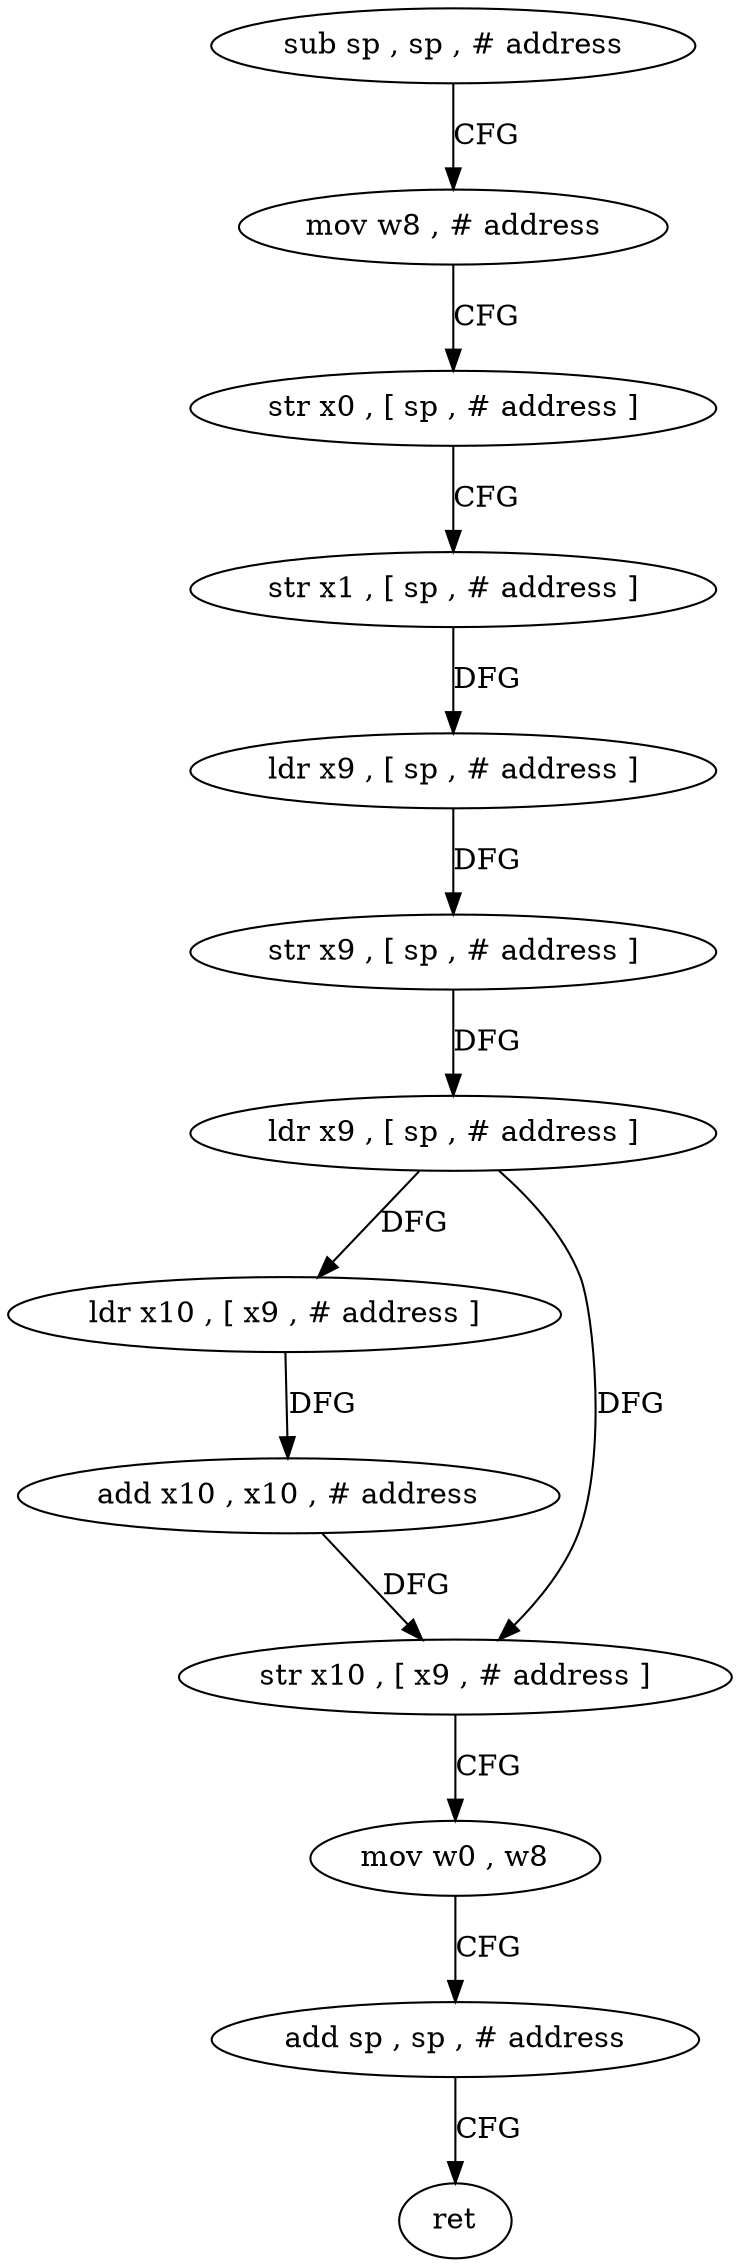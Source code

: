 digraph "func" {
"4214592" [label = "sub sp , sp , # address" ]
"4214596" [label = "mov w8 , # address" ]
"4214600" [label = "str x0 , [ sp , # address ]" ]
"4214604" [label = "str x1 , [ sp , # address ]" ]
"4214608" [label = "ldr x9 , [ sp , # address ]" ]
"4214612" [label = "str x9 , [ sp , # address ]" ]
"4214616" [label = "ldr x9 , [ sp , # address ]" ]
"4214620" [label = "ldr x10 , [ x9 , # address ]" ]
"4214624" [label = "add x10 , x10 , # address" ]
"4214628" [label = "str x10 , [ x9 , # address ]" ]
"4214632" [label = "mov w0 , w8" ]
"4214636" [label = "add sp , sp , # address" ]
"4214640" [label = "ret" ]
"4214592" -> "4214596" [ label = "CFG" ]
"4214596" -> "4214600" [ label = "CFG" ]
"4214600" -> "4214604" [ label = "CFG" ]
"4214604" -> "4214608" [ label = "DFG" ]
"4214608" -> "4214612" [ label = "DFG" ]
"4214612" -> "4214616" [ label = "DFG" ]
"4214616" -> "4214620" [ label = "DFG" ]
"4214616" -> "4214628" [ label = "DFG" ]
"4214620" -> "4214624" [ label = "DFG" ]
"4214624" -> "4214628" [ label = "DFG" ]
"4214628" -> "4214632" [ label = "CFG" ]
"4214632" -> "4214636" [ label = "CFG" ]
"4214636" -> "4214640" [ label = "CFG" ]
}
